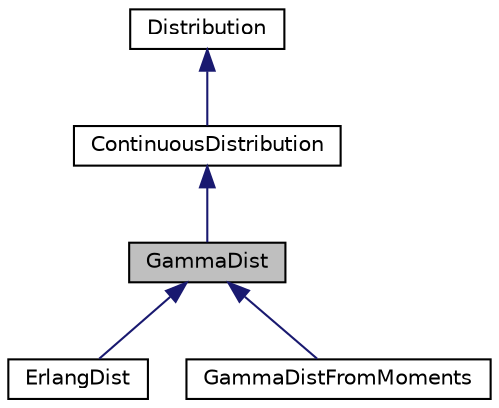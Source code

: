 digraph "GammaDist"
{
 // INTERACTIVE_SVG=YES
  bgcolor="transparent";
  edge [fontname="Helvetica",fontsize="10",labelfontname="Helvetica",labelfontsize="10"];
  node [fontname="Helvetica",fontsize="10",shape=record];
  Node0 [label="GammaDist",height=0.2,width=0.4,color="black", fillcolor="grey75", style="filled", fontcolor="black"];
  Node1 -> Node0 [dir="back",color="midnightblue",fontsize="10",style="solid",fontname="Helvetica"];
  Node1 [label="ContinuousDistribution",height=0.2,width=0.4,color="black",URL="$d3/d71/classumontreal_1_1ssj_1_1probdist_1_1ContinuousDistribution.html",tooltip="Classes implementing continuous distributions should inherit from this base class. "];
  Node2 -> Node1 [dir="back",color="midnightblue",fontsize="10",style="solid",fontname="Helvetica"];
  Node2 [label="Distribution",height=0.2,width=0.4,color="black",URL="$d6/dd2/interfaceumontreal_1_1ssj_1_1probdist_1_1Distribution.html",tooltip="This interface should be implemented by all classes supporting discrete and continuous distributions..."];
  Node0 -> Node3 [dir="back",color="midnightblue",fontsize="10",style="solid",fontname="Helvetica"];
  Node3 [label="ErlangDist",height=0.2,width=0.4,color="black",URL="$dc/dec/classumontreal_1_1ssj_1_1probdist_1_1ErlangDist.html",tooltip="Extends the class GammaDist for the special case of the Erlang distribution with shape parameter  and..."];
  Node0 -> Node4 [dir="back",color="midnightblue",fontsize="10",style="solid",fontname="Helvetica"];
  Node4 [label="GammaDistFromMoments",height=0.2,width=0.4,color="black",URL="$d8/d4c/classumontreal_1_1ssj_1_1probdist_1_1GammaDistFromMoments.html",tooltip="Extends the GammaDist distribution with constructors accepting the mean  and variance  as arguments i..."];
}

